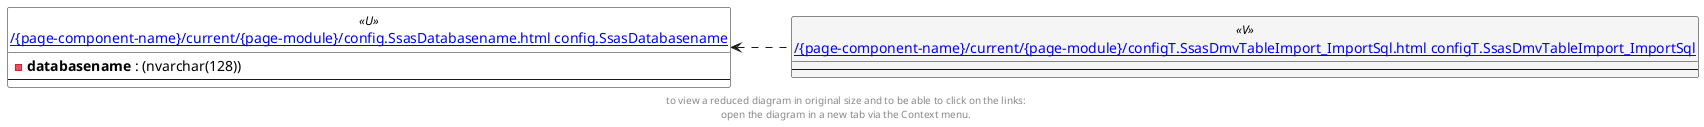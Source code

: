 @startuml
left to right direction
'top to bottom direction
hide circle
'avoide "." issues:
set namespaceSeparator none


skinparam class {
  BackgroundColor White
  BackgroundColor<<FN>> Yellow
  BackgroundColor<<FS>> Yellow
  BackgroundColor<<FT>> LightGray
  BackgroundColor<<IF>> Yellow
  BackgroundColor<<IS>> Yellow
  BackgroundColor<<P>> Aqua
  BackgroundColor<<PC>> Aqua
  BackgroundColor<<SN>> Yellow
  BackgroundColor<<SO>> SlateBlue
  BackgroundColor<<TF>> LightGray
  BackgroundColor<<TR>> Tomato
  BackgroundColor<<U>> White
  BackgroundColor<<V>> WhiteSmoke
  BackgroundColor<<X>> Aqua
}


entity "[[{site-url}/{page-component-name}/current/{page-module}/config.SsasDatabasename.html config.SsasDatabasename]]" as config.SsasDatabasename << U >> {
  - **databasename** : (nvarchar(128))
  --
}

entity "[[{site-url}/{page-component-name}/current/{page-module}/configT.SsasDmvTableImport_ImportSql.html configT.SsasDmvTableImport_ImportSql]]" as configT.SsasDmvTableImport_ImportSql << V >> {
  --
}

config.SsasDatabasename <.. configT.SsasDmvTableImport_ImportSql
footer
to view a reduced diagram in original size and to be able to click on the links:
open the diagram in a new tab via the Context menu.
end footer

@enduml

